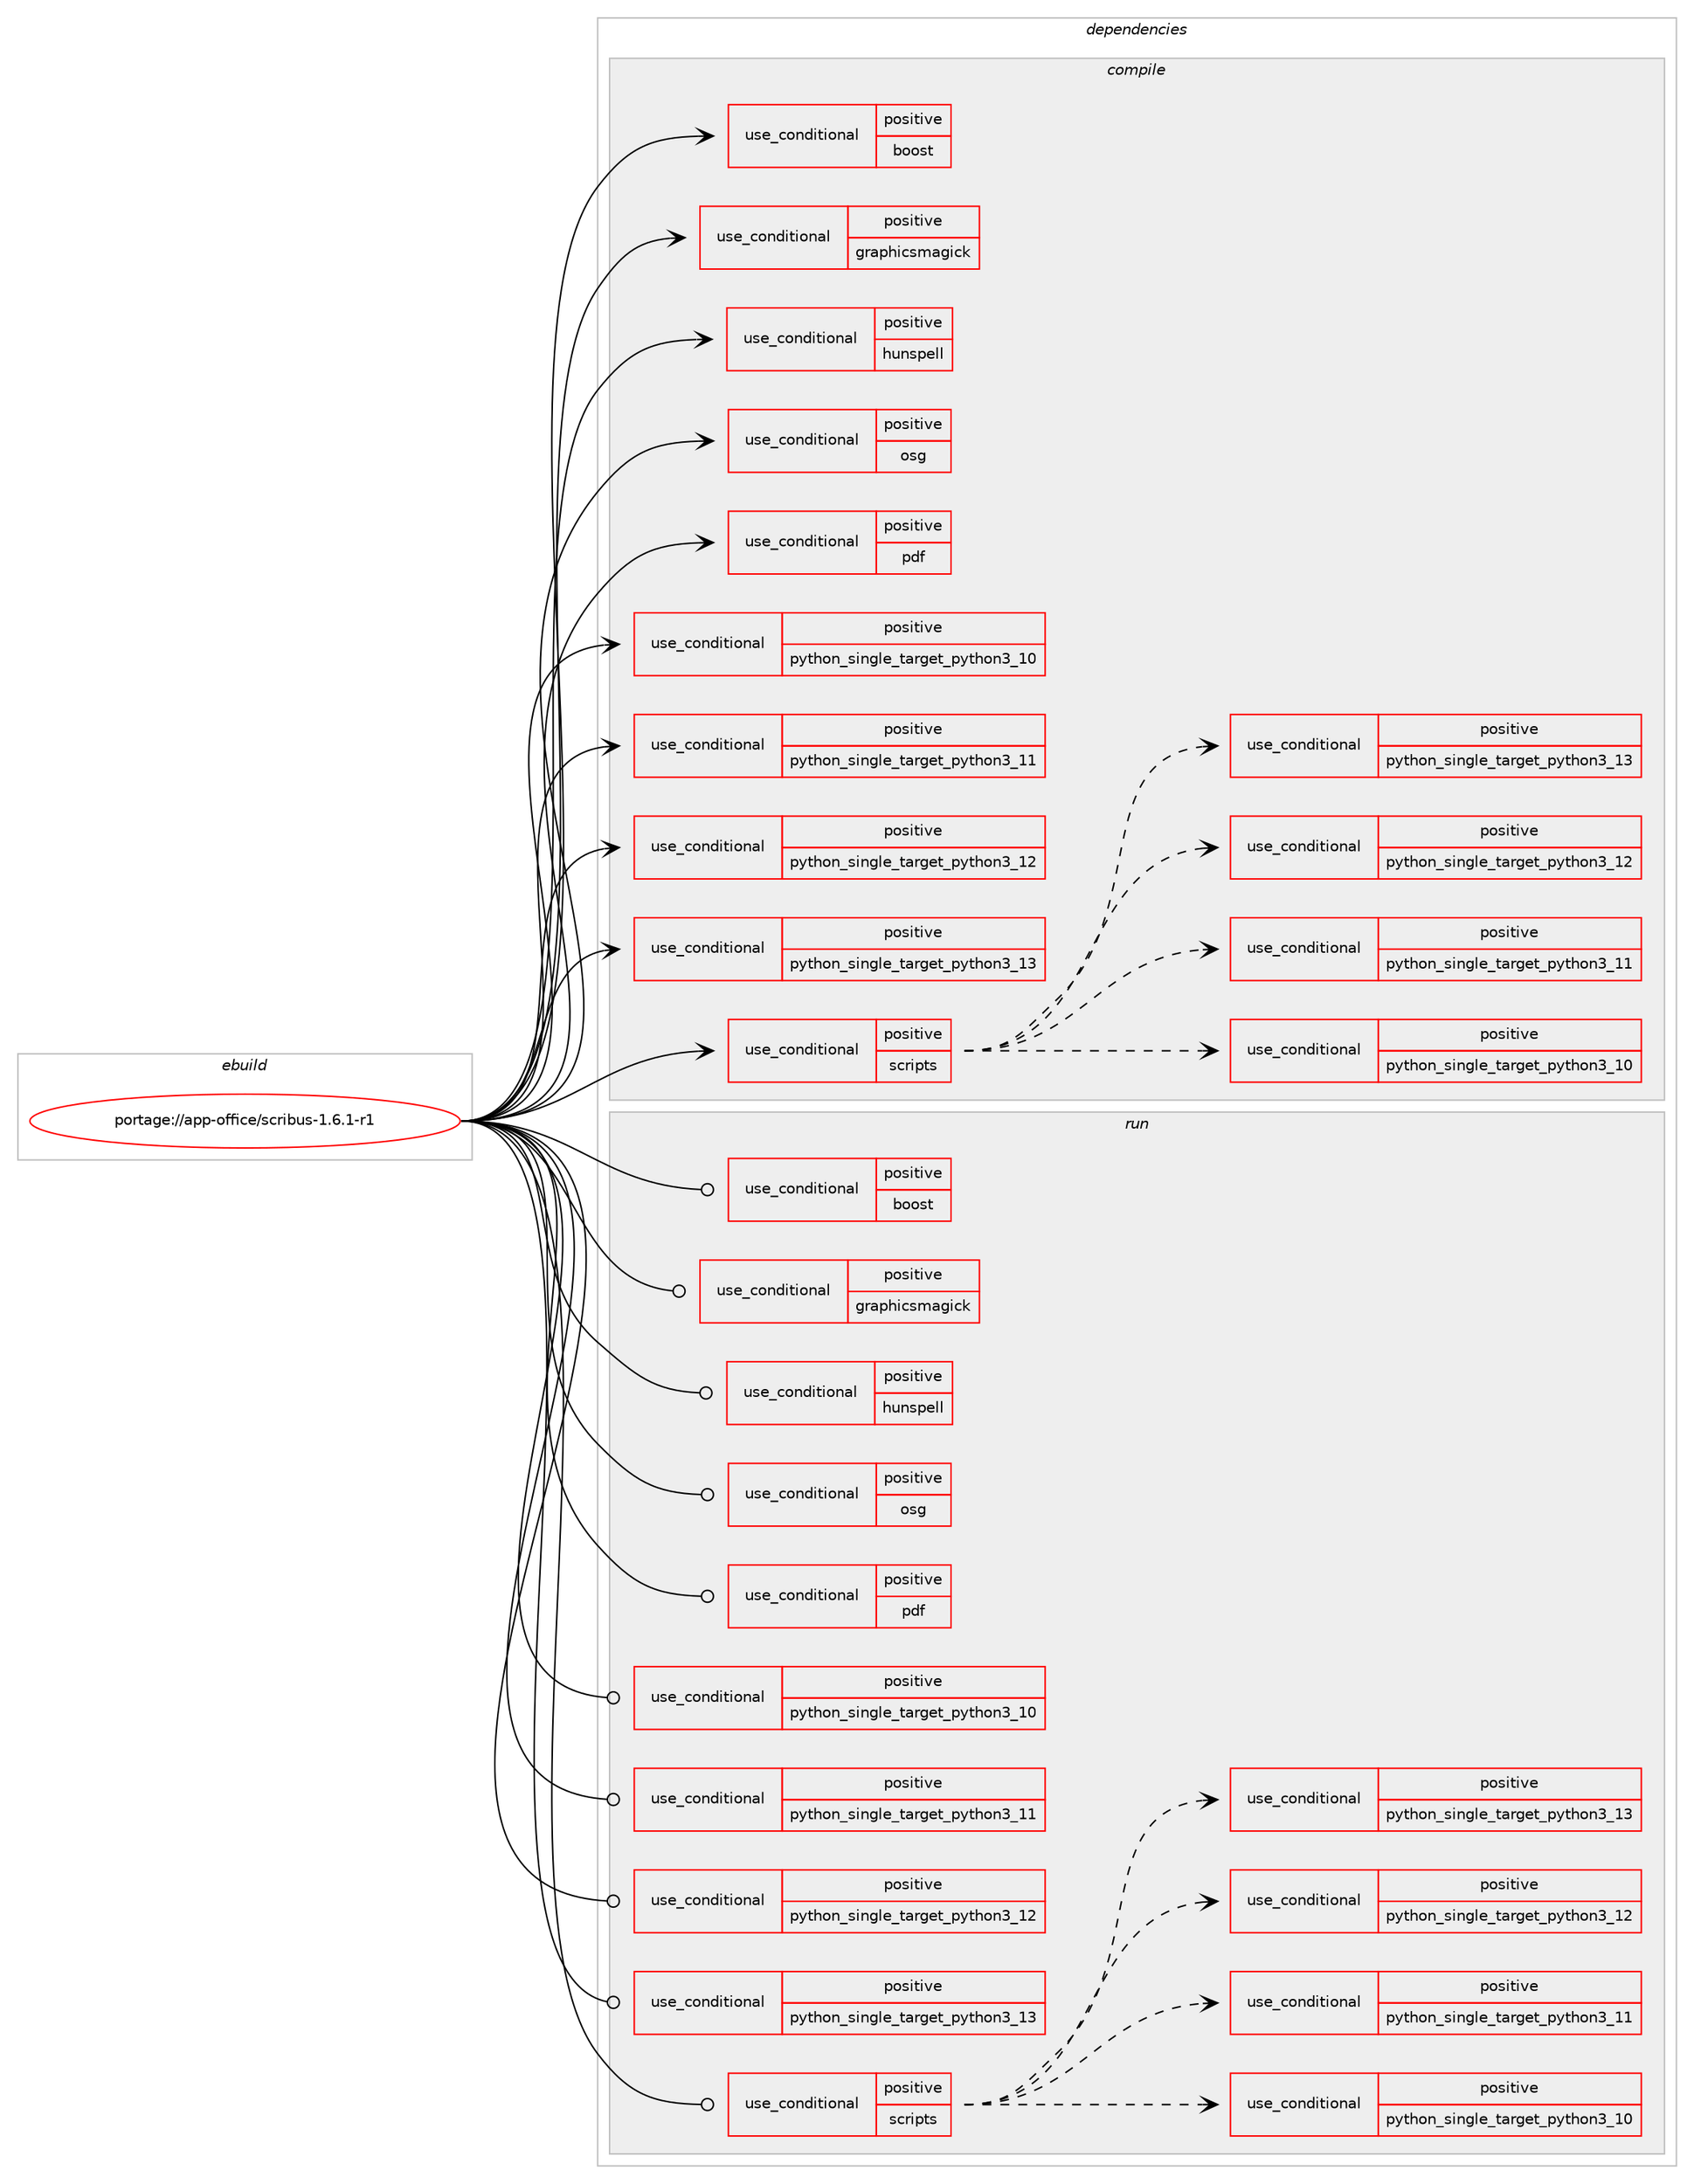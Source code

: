 digraph prolog {

# *************
# Graph options
# *************

newrank=true;
concentrate=true;
compound=true;
graph [rankdir=LR,fontname=Helvetica,fontsize=10,ranksep=1.5];#, ranksep=2.5, nodesep=0.2];
edge  [arrowhead=vee];
node  [fontname=Helvetica,fontsize=10];

# **********
# The ebuild
# **********

subgraph cluster_leftcol {
color=gray;
rank=same;
label=<<i>ebuild</i>>;
id [label="portage://app-office/scribus-1.6.1-r1", color=red, width=4, href="../app-office/scribus-1.6.1-r1.svg"];
}

# ****************
# The dependencies
# ****************

subgraph cluster_midcol {
color=gray;
label=<<i>dependencies</i>>;
subgraph cluster_compile {
fillcolor="#eeeeee";
style=filled;
label=<<i>compile</i>>;
subgraph cond13386 {
dependency21610 [label=<<TABLE BORDER="0" CELLBORDER="1" CELLSPACING="0" CELLPADDING="4"><TR><TD ROWSPAN="3" CELLPADDING="10">use_conditional</TD></TR><TR><TD>positive</TD></TR><TR><TD>boost</TD></TR></TABLE>>, shape=none, color=red];
# *** BEGIN UNKNOWN DEPENDENCY TYPE (TODO) ***
# dependency21610 -> package_dependency(portage://app-office/scribus-1.6.1-r1,install,no,dev-libs,boost,none,[,,],any_same_slot,[])
# *** END UNKNOWN DEPENDENCY TYPE (TODO) ***

}
id:e -> dependency21610:w [weight=20,style="solid",arrowhead="vee"];
subgraph cond13387 {
dependency21611 [label=<<TABLE BORDER="0" CELLBORDER="1" CELLSPACING="0" CELLPADDING="4"><TR><TD ROWSPAN="3" CELLPADDING="10">use_conditional</TD></TR><TR><TD>positive</TD></TR><TR><TD>graphicsmagick</TD></TR></TABLE>>, shape=none, color=red];
# *** BEGIN UNKNOWN DEPENDENCY TYPE (TODO) ***
# dependency21611 -> package_dependency(portage://app-office/scribus-1.6.1-r1,install,no,media-gfx,graphicsmagick,none,[,,],any_same_slot,[])
# *** END UNKNOWN DEPENDENCY TYPE (TODO) ***

}
id:e -> dependency21611:w [weight=20,style="solid",arrowhead="vee"];
subgraph cond13388 {
dependency21612 [label=<<TABLE BORDER="0" CELLBORDER="1" CELLSPACING="0" CELLPADDING="4"><TR><TD ROWSPAN="3" CELLPADDING="10">use_conditional</TD></TR><TR><TD>positive</TD></TR><TR><TD>hunspell</TD></TR></TABLE>>, shape=none, color=red];
# *** BEGIN UNKNOWN DEPENDENCY TYPE (TODO) ***
# dependency21612 -> package_dependency(portage://app-office/scribus-1.6.1-r1,install,no,app-text,hunspell,none,[,,],any_same_slot,[])
# *** END UNKNOWN DEPENDENCY TYPE (TODO) ***

}
id:e -> dependency21612:w [weight=20,style="solid",arrowhead="vee"];
subgraph cond13389 {
dependency21613 [label=<<TABLE BORDER="0" CELLBORDER="1" CELLSPACING="0" CELLPADDING="4"><TR><TD ROWSPAN="3" CELLPADDING="10">use_conditional</TD></TR><TR><TD>positive</TD></TR><TR><TD>osg</TD></TR></TABLE>>, shape=none, color=red];
# *** BEGIN UNKNOWN DEPENDENCY TYPE (TODO) ***
# dependency21613 -> package_dependency(portage://app-office/scribus-1.6.1-r1,install,no,dev-games,openscenegraph,none,[,,],any_same_slot,[])
# *** END UNKNOWN DEPENDENCY TYPE (TODO) ***

}
id:e -> dependency21613:w [weight=20,style="solid",arrowhead="vee"];
subgraph cond13390 {
dependency21614 [label=<<TABLE BORDER="0" CELLBORDER="1" CELLSPACING="0" CELLPADDING="4"><TR><TD ROWSPAN="3" CELLPADDING="10">use_conditional</TD></TR><TR><TD>positive</TD></TR><TR><TD>pdf</TD></TR></TABLE>>, shape=none, color=red];
# *** BEGIN UNKNOWN DEPENDENCY TYPE (TODO) ***
# dependency21614 -> package_dependency(portage://app-office/scribus-1.6.1-r1,install,no,app-text,podofo,none,[,,],[slot(0),equal],[])
# *** END UNKNOWN DEPENDENCY TYPE (TODO) ***

}
id:e -> dependency21614:w [weight=20,style="solid",arrowhead="vee"];
subgraph cond13391 {
dependency21615 [label=<<TABLE BORDER="0" CELLBORDER="1" CELLSPACING="0" CELLPADDING="4"><TR><TD ROWSPAN="3" CELLPADDING="10">use_conditional</TD></TR><TR><TD>positive</TD></TR><TR><TD>python_single_target_python3_10</TD></TR></TABLE>>, shape=none, color=red];
# *** BEGIN UNKNOWN DEPENDENCY TYPE (TODO) ***
# dependency21615 -> package_dependency(portage://app-office/scribus-1.6.1-r1,install,no,dev-lang,python,none,[,,],[slot(3.10)],[use(optenable(tk),none)])
# *** END UNKNOWN DEPENDENCY TYPE (TODO) ***

}
id:e -> dependency21615:w [weight=20,style="solid",arrowhead="vee"];
subgraph cond13392 {
dependency21616 [label=<<TABLE BORDER="0" CELLBORDER="1" CELLSPACING="0" CELLPADDING="4"><TR><TD ROWSPAN="3" CELLPADDING="10">use_conditional</TD></TR><TR><TD>positive</TD></TR><TR><TD>python_single_target_python3_11</TD></TR></TABLE>>, shape=none, color=red];
# *** BEGIN UNKNOWN DEPENDENCY TYPE (TODO) ***
# dependency21616 -> package_dependency(portage://app-office/scribus-1.6.1-r1,install,no,dev-lang,python,none,[,,],[slot(3.11)],[use(optenable(tk),none)])
# *** END UNKNOWN DEPENDENCY TYPE (TODO) ***

}
id:e -> dependency21616:w [weight=20,style="solid",arrowhead="vee"];
subgraph cond13393 {
dependency21617 [label=<<TABLE BORDER="0" CELLBORDER="1" CELLSPACING="0" CELLPADDING="4"><TR><TD ROWSPAN="3" CELLPADDING="10">use_conditional</TD></TR><TR><TD>positive</TD></TR><TR><TD>python_single_target_python3_12</TD></TR></TABLE>>, shape=none, color=red];
# *** BEGIN UNKNOWN DEPENDENCY TYPE (TODO) ***
# dependency21617 -> package_dependency(portage://app-office/scribus-1.6.1-r1,install,no,dev-lang,python,none,[,,],[slot(3.12)],[use(optenable(tk),none)])
# *** END UNKNOWN DEPENDENCY TYPE (TODO) ***

}
id:e -> dependency21617:w [weight=20,style="solid",arrowhead="vee"];
subgraph cond13394 {
dependency21618 [label=<<TABLE BORDER="0" CELLBORDER="1" CELLSPACING="0" CELLPADDING="4"><TR><TD ROWSPAN="3" CELLPADDING="10">use_conditional</TD></TR><TR><TD>positive</TD></TR><TR><TD>python_single_target_python3_13</TD></TR></TABLE>>, shape=none, color=red];
# *** BEGIN UNKNOWN DEPENDENCY TYPE (TODO) ***
# dependency21618 -> package_dependency(portage://app-office/scribus-1.6.1-r1,install,no,dev-lang,python,none,[,,],[slot(3.13)],[use(optenable(tk),none)])
# *** END UNKNOWN DEPENDENCY TYPE (TODO) ***

}
id:e -> dependency21618:w [weight=20,style="solid",arrowhead="vee"];
subgraph cond13395 {
dependency21619 [label=<<TABLE BORDER="0" CELLBORDER="1" CELLSPACING="0" CELLPADDING="4"><TR><TD ROWSPAN="3" CELLPADDING="10">use_conditional</TD></TR><TR><TD>positive</TD></TR><TR><TD>scripts</TD></TR></TABLE>>, shape=none, color=red];
subgraph cond13396 {
dependency21620 [label=<<TABLE BORDER="0" CELLBORDER="1" CELLSPACING="0" CELLPADDING="4"><TR><TD ROWSPAN="3" CELLPADDING="10">use_conditional</TD></TR><TR><TD>positive</TD></TR><TR><TD>python_single_target_python3_10</TD></TR></TABLE>>, shape=none, color=red];
# *** BEGIN UNKNOWN DEPENDENCY TYPE (TODO) ***
# dependency21620 -> package_dependency(portage://app-office/scribus-1.6.1-r1,install,no,dev-python,pillow,none,[,,],[],[use(optenable(tk),none),use(enable(python_targets_python3_10),negative)])
# *** END UNKNOWN DEPENDENCY TYPE (TODO) ***

}
dependency21619:e -> dependency21620:w [weight=20,style="dashed",arrowhead="vee"];
subgraph cond13397 {
dependency21621 [label=<<TABLE BORDER="0" CELLBORDER="1" CELLSPACING="0" CELLPADDING="4"><TR><TD ROWSPAN="3" CELLPADDING="10">use_conditional</TD></TR><TR><TD>positive</TD></TR><TR><TD>python_single_target_python3_11</TD></TR></TABLE>>, shape=none, color=red];
# *** BEGIN UNKNOWN DEPENDENCY TYPE (TODO) ***
# dependency21621 -> package_dependency(portage://app-office/scribus-1.6.1-r1,install,no,dev-python,pillow,none,[,,],[],[use(optenable(tk),none),use(enable(python_targets_python3_11),negative)])
# *** END UNKNOWN DEPENDENCY TYPE (TODO) ***

}
dependency21619:e -> dependency21621:w [weight=20,style="dashed",arrowhead="vee"];
subgraph cond13398 {
dependency21622 [label=<<TABLE BORDER="0" CELLBORDER="1" CELLSPACING="0" CELLPADDING="4"><TR><TD ROWSPAN="3" CELLPADDING="10">use_conditional</TD></TR><TR><TD>positive</TD></TR><TR><TD>python_single_target_python3_12</TD></TR></TABLE>>, shape=none, color=red];
# *** BEGIN UNKNOWN DEPENDENCY TYPE (TODO) ***
# dependency21622 -> package_dependency(portage://app-office/scribus-1.6.1-r1,install,no,dev-python,pillow,none,[,,],[],[use(optenable(tk),none),use(enable(python_targets_python3_12),negative)])
# *** END UNKNOWN DEPENDENCY TYPE (TODO) ***

}
dependency21619:e -> dependency21622:w [weight=20,style="dashed",arrowhead="vee"];
subgraph cond13399 {
dependency21623 [label=<<TABLE BORDER="0" CELLBORDER="1" CELLSPACING="0" CELLPADDING="4"><TR><TD ROWSPAN="3" CELLPADDING="10">use_conditional</TD></TR><TR><TD>positive</TD></TR><TR><TD>python_single_target_python3_13</TD></TR></TABLE>>, shape=none, color=red];
# *** BEGIN UNKNOWN DEPENDENCY TYPE (TODO) ***
# dependency21623 -> package_dependency(portage://app-office/scribus-1.6.1-r1,install,no,dev-python,pillow,none,[,,],[],[use(optenable(tk),none),use(enable(python_targets_python3_13),negative)])
# *** END UNKNOWN DEPENDENCY TYPE (TODO) ***

}
dependency21619:e -> dependency21623:w [weight=20,style="dashed",arrowhead="vee"];
}
id:e -> dependency21619:w [weight=20,style="solid",arrowhead="vee"];
# *** BEGIN UNKNOWN DEPENDENCY TYPE (TODO) ***
# id -> package_dependency(portage://app-office/scribus-1.6.1-r1,install,no,app-text,libmspub,none,[,,],[],[])
# *** END UNKNOWN DEPENDENCY TYPE (TODO) ***

# *** BEGIN UNKNOWN DEPENDENCY TYPE (TODO) ***
# id -> package_dependency(portage://app-office/scribus-1.6.1-r1,install,no,app-text,libqxp,none,[,,],[],[])
# *** END UNKNOWN DEPENDENCY TYPE (TODO) ***

# *** BEGIN UNKNOWN DEPENDENCY TYPE (TODO) ***
# id -> package_dependency(portage://app-office/scribus-1.6.1-r1,install,no,app-text,poppler,none,[,,],any_same_slot,[])
# *** END UNKNOWN DEPENDENCY TYPE (TODO) ***

# *** BEGIN UNKNOWN DEPENDENCY TYPE (TODO) ***
# id -> package_dependency(portage://app-office/scribus-1.6.1-r1,install,no,dev-libs,hyphen,none,[,,],[],[])
# *** END UNKNOWN DEPENDENCY TYPE (TODO) ***

# *** BEGIN UNKNOWN DEPENDENCY TYPE (TODO) ***
# id -> package_dependency(portage://app-office/scribus-1.6.1-r1,install,no,dev-libs,icu,none,[,,],[slot(0),equal],[])
# *** END UNKNOWN DEPENDENCY TYPE (TODO) ***

# *** BEGIN UNKNOWN DEPENDENCY TYPE (TODO) ***
# id -> package_dependency(portage://app-office/scribus-1.6.1-r1,install,no,dev-libs,librevenge,none,[,,],[],[])
# *** END UNKNOWN DEPENDENCY TYPE (TODO) ***

# *** BEGIN UNKNOWN DEPENDENCY TYPE (TODO) ***
# id -> package_dependency(portage://app-office/scribus-1.6.1-r1,install,no,dev-libs,libxml2,none,[,,],[],[])
# *** END UNKNOWN DEPENDENCY TYPE (TODO) ***

# *** BEGIN UNKNOWN DEPENDENCY TYPE (TODO) ***
# id -> package_dependency(portage://app-office/scribus-1.6.1-r1,install,no,dev-qt,qtcore,none,[,,],[slot(5)],[])
# *** END UNKNOWN DEPENDENCY TYPE (TODO) ***

# *** BEGIN UNKNOWN DEPENDENCY TYPE (TODO) ***
# id -> package_dependency(portage://app-office/scribus-1.6.1-r1,install,no,dev-qt,qtgui,none,[,,],[slot(5)],[use(disable(gles2-only),none),use(enable(X),none)])
# *** END UNKNOWN DEPENDENCY TYPE (TODO) ***

# *** BEGIN UNKNOWN DEPENDENCY TYPE (TODO) ***
# id -> package_dependency(portage://app-office/scribus-1.6.1-r1,install,no,dev-qt,qtnetwork,none,[,,],[slot(5)],[])
# *** END UNKNOWN DEPENDENCY TYPE (TODO) ***

# *** BEGIN UNKNOWN DEPENDENCY TYPE (TODO) ***
# id -> package_dependency(portage://app-office/scribus-1.6.1-r1,install,no,dev-qt,qtopengl,none,[,,],[slot(5)],[])
# *** END UNKNOWN DEPENDENCY TYPE (TODO) ***

# *** BEGIN UNKNOWN DEPENDENCY TYPE (TODO) ***
# id -> package_dependency(portage://app-office/scribus-1.6.1-r1,install,no,dev-qt,qtprintsupport,none,[,,],[slot(5)],[])
# *** END UNKNOWN DEPENDENCY TYPE (TODO) ***

# *** BEGIN UNKNOWN DEPENDENCY TYPE (TODO) ***
# id -> package_dependency(portage://app-office/scribus-1.6.1-r1,install,no,dev-qt,qtwidgets,none,[,,],[slot(5)],[])
# *** END UNKNOWN DEPENDENCY TYPE (TODO) ***

# *** BEGIN UNKNOWN DEPENDENCY TYPE (TODO) ***
# id -> package_dependency(portage://app-office/scribus-1.6.1-r1,install,no,dev-qt,qtxml,none,[,,],[slot(5)],[])
# *** END UNKNOWN DEPENDENCY TYPE (TODO) ***

# *** BEGIN UNKNOWN DEPENDENCY TYPE (TODO) ***
# id -> package_dependency(portage://app-office/scribus-1.6.1-r1,install,no,media-libs,fontconfig,none,[,,],[],[])
# *** END UNKNOWN DEPENDENCY TYPE (TODO) ***

# *** BEGIN UNKNOWN DEPENDENCY TYPE (TODO) ***
# id -> package_dependency(portage://app-office/scribus-1.6.1-r1,install,no,media-libs,freetype,none,[,,],[slot(2)],[])
# *** END UNKNOWN DEPENDENCY TYPE (TODO) ***

# *** BEGIN UNKNOWN DEPENDENCY TYPE (TODO) ***
# id -> package_dependency(portage://app-office/scribus-1.6.1-r1,install,no,media-libs,harfbuzz,none,[,,],[slot(0),equal],[use(enable(icu),none)])
# *** END UNKNOWN DEPENDENCY TYPE (TODO) ***

# *** BEGIN UNKNOWN DEPENDENCY TYPE (TODO) ***
# id -> package_dependency(portage://app-office/scribus-1.6.1-r1,install,no,media-libs,lcms,none,[,,],[slot(2)],[])
# *** END UNKNOWN DEPENDENCY TYPE (TODO) ***

# *** BEGIN UNKNOWN DEPENDENCY TYPE (TODO) ***
# id -> package_dependency(portage://app-office/scribus-1.6.1-r1,install,no,media-libs,libcdr,none,[,,],[],[])
# *** END UNKNOWN DEPENDENCY TYPE (TODO) ***

# *** BEGIN UNKNOWN DEPENDENCY TYPE (TODO) ***
# id -> package_dependency(portage://app-office/scribus-1.6.1-r1,install,no,media-libs,libfreehand,none,[,,],[],[])
# *** END UNKNOWN DEPENDENCY TYPE (TODO) ***

# *** BEGIN UNKNOWN DEPENDENCY TYPE (TODO) ***
# id -> package_dependency(portage://app-office/scribus-1.6.1-r1,install,no,media-libs,libjpeg-turbo,none,[,,],any_same_slot,[])
# *** END UNKNOWN DEPENDENCY TYPE (TODO) ***

# *** BEGIN UNKNOWN DEPENDENCY TYPE (TODO) ***
# id -> package_dependency(portage://app-office/scribus-1.6.1-r1,install,no,media-libs,libpagemaker,none,[,,],[],[])
# *** END UNKNOWN DEPENDENCY TYPE (TODO) ***

# *** BEGIN UNKNOWN DEPENDENCY TYPE (TODO) ***
# id -> package_dependency(portage://app-office/scribus-1.6.1-r1,install,no,media-libs,libpng,none,[,,],[slot(0),equal],[])
# *** END UNKNOWN DEPENDENCY TYPE (TODO) ***

# *** BEGIN UNKNOWN DEPENDENCY TYPE (TODO) ***
# id -> package_dependency(portage://app-office/scribus-1.6.1-r1,install,no,media-libs,libvisio,none,[,,],[],[])
# *** END UNKNOWN DEPENDENCY TYPE (TODO) ***

# *** BEGIN UNKNOWN DEPENDENCY TYPE (TODO) ***
# id -> package_dependency(portage://app-office/scribus-1.6.1-r1,install,no,media-libs,libzmf,none,[,,],[],[])
# *** END UNKNOWN DEPENDENCY TYPE (TODO) ***

# *** BEGIN UNKNOWN DEPENDENCY TYPE (TODO) ***
# id -> package_dependency(portage://app-office/scribus-1.6.1-r1,install,no,media-libs,tiff,none,[,,],any_same_slot,[])
# *** END UNKNOWN DEPENDENCY TYPE (TODO) ***

# *** BEGIN UNKNOWN DEPENDENCY TYPE (TODO) ***
# id -> package_dependency(portage://app-office/scribus-1.6.1-r1,install,no,net-print,cups,none,[,,],[],[])
# *** END UNKNOWN DEPENDENCY TYPE (TODO) ***

# *** BEGIN UNKNOWN DEPENDENCY TYPE (TODO) ***
# id -> package_dependency(portage://app-office/scribus-1.6.1-r1,install,no,sys-libs,zlib,none,[,,],[],[use(enable(minizip),none)])
# *** END UNKNOWN DEPENDENCY TYPE (TODO) ***

# *** BEGIN UNKNOWN DEPENDENCY TYPE (TODO) ***
# id -> package_dependency(portage://app-office/scribus-1.6.1-r1,install,no,x11-libs,cairo,none,[,,],[],[use(enable(X),none),use(enable(svg),positive)])
# *** END UNKNOWN DEPENDENCY TYPE (TODO) ***

}
subgraph cluster_compileandrun {
fillcolor="#eeeeee";
style=filled;
label=<<i>compile and run</i>>;
}
subgraph cluster_run {
fillcolor="#eeeeee";
style=filled;
label=<<i>run</i>>;
subgraph cond13400 {
dependency21624 [label=<<TABLE BORDER="0" CELLBORDER="1" CELLSPACING="0" CELLPADDING="4"><TR><TD ROWSPAN="3" CELLPADDING="10">use_conditional</TD></TR><TR><TD>positive</TD></TR><TR><TD>boost</TD></TR></TABLE>>, shape=none, color=red];
# *** BEGIN UNKNOWN DEPENDENCY TYPE (TODO) ***
# dependency21624 -> package_dependency(portage://app-office/scribus-1.6.1-r1,run,no,dev-libs,boost,none,[,,],any_same_slot,[])
# *** END UNKNOWN DEPENDENCY TYPE (TODO) ***

}
id:e -> dependency21624:w [weight=20,style="solid",arrowhead="odot"];
subgraph cond13401 {
dependency21625 [label=<<TABLE BORDER="0" CELLBORDER="1" CELLSPACING="0" CELLPADDING="4"><TR><TD ROWSPAN="3" CELLPADDING="10">use_conditional</TD></TR><TR><TD>positive</TD></TR><TR><TD>graphicsmagick</TD></TR></TABLE>>, shape=none, color=red];
# *** BEGIN UNKNOWN DEPENDENCY TYPE (TODO) ***
# dependency21625 -> package_dependency(portage://app-office/scribus-1.6.1-r1,run,no,media-gfx,graphicsmagick,none,[,,],any_same_slot,[])
# *** END UNKNOWN DEPENDENCY TYPE (TODO) ***

}
id:e -> dependency21625:w [weight=20,style="solid",arrowhead="odot"];
subgraph cond13402 {
dependency21626 [label=<<TABLE BORDER="0" CELLBORDER="1" CELLSPACING="0" CELLPADDING="4"><TR><TD ROWSPAN="3" CELLPADDING="10">use_conditional</TD></TR><TR><TD>positive</TD></TR><TR><TD>hunspell</TD></TR></TABLE>>, shape=none, color=red];
# *** BEGIN UNKNOWN DEPENDENCY TYPE (TODO) ***
# dependency21626 -> package_dependency(portage://app-office/scribus-1.6.1-r1,run,no,app-text,hunspell,none,[,,],any_same_slot,[])
# *** END UNKNOWN DEPENDENCY TYPE (TODO) ***

}
id:e -> dependency21626:w [weight=20,style="solid",arrowhead="odot"];
subgraph cond13403 {
dependency21627 [label=<<TABLE BORDER="0" CELLBORDER="1" CELLSPACING="0" CELLPADDING="4"><TR><TD ROWSPAN="3" CELLPADDING="10">use_conditional</TD></TR><TR><TD>positive</TD></TR><TR><TD>osg</TD></TR></TABLE>>, shape=none, color=red];
# *** BEGIN UNKNOWN DEPENDENCY TYPE (TODO) ***
# dependency21627 -> package_dependency(portage://app-office/scribus-1.6.1-r1,run,no,dev-games,openscenegraph,none,[,,],any_same_slot,[])
# *** END UNKNOWN DEPENDENCY TYPE (TODO) ***

}
id:e -> dependency21627:w [weight=20,style="solid",arrowhead="odot"];
subgraph cond13404 {
dependency21628 [label=<<TABLE BORDER="0" CELLBORDER="1" CELLSPACING="0" CELLPADDING="4"><TR><TD ROWSPAN="3" CELLPADDING="10">use_conditional</TD></TR><TR><TD>positive</TD></TR><TR><TD>pdf</TD></TR></TABLE>>, shape=none, color=red];
# *** BEGIN UNKNOWN DEPENDENCY TYPE (TODO) ***
# dependency21628 -> package_dependency(portage://app-office/scribus-1.6.1-r1,run,no,app-text,podofo,none,[,,],[slot(0),equal],[])
# *** END UNKNOWN DEPENDENCY TYPE (TODO) ***

}
id:e -> dependency21628:w [weight=20,style="solid",arrowhead="odot"];
subgraph cond13405 {
dependency21629 [label=<<TABLE BORDER="0" CELLBORDER="1" CELLSPACING="0" CELLPADDING="4"><TR><TD ROWSPAN="3" CELLPADDING="10">use_conditional</TD></TR><TR><TD>positive</TD></TR><TR><TD>python_single_target_python3_10</TD></TR></TABLE>>, shape=none, color=red];
# *** BEGIN UNKNOWN DEPENDENCY TYPE (TODO) ***
# dependency21629 -> package_dependency(portage://app-office/scribus-1.6.1-r1,run,no,dev-lang,python,none,[,,],[slot(3.10)],[use(optenable(tk),none)])
# *** END UNKNOWN DEPENDENCY TYPE (TODO) ***

}
id:e -> dependency21629:w [weight=20,style="solid",arrowhead="odot"];
subgraph cond13406 {
dependency21630 [label=<<TABLE BORDER="0" CELLBORDER="1" CELLSPACING="0" CELLPADDING="4"><TR><TD ROWSPAN="3" CELLPADDING="10">use_conditional</TD></TR><TR><TD>positive</TD></TR><TR><TD>python_single_target_python3_11</TD></TR></TABLE>>, shape=none, color=red];
# *** BEGIN UNKNOWN DEPENDENCY TYPE (TODO) ***
# dependency21630 -> package_dependency(portage://app-office/scribus-1.6.1-r1,run,no,dev-lang,python,none,[,,],[slot(3.11)],[use(optenable(tk),none)])
# *** END UNKNOWN DEPENDENCY TYPE (TODO) ***

}
id:e -> dependency21630:w [weight=20,style="solid",arrowhead="odot"];
subgraph cond13407 {
dependency21631 [label=<<TABLE BORDER="0" CELLBORDER="1" CELLSPACING="0" CELLPADDING="4"><TR><TD ROWSPAN="3" CELLPADDING="10">use_conditional</TD></TR><TR><TD>positive</TD></TR><TR><TD>python_single_target_python3_12</TD></TR></TABLE>>, shape=none, color=red];
# *** BEGIN UNKNOWN DEPENDENCY TYPE (TODO) ***
# dependency21631 -> package_dependency(portage://app-office/scribus-1.6.1-r1,run,no,dev-lang,python,none,[,,],[slot(3.12)],[use(optenable(tk),none)])
# *** END UNKNOWN DEPENDENCY TYPE (TODO) ***

}
id:e -> dependency21631:w [weight=20,style="solid",arrowhead="odot"];
subgraph cond13408 {
dependency21632 [label=<<TABLE BORDER="0" CELLBORDER="1" CELLSPACING="0" CELLPADDING="4"><TR><TD ROWSPAN="3" CELLPADDING="10">use_conditional</TD></TR><TR><TD>positive</TD></TR><TR><TD>python_single_target_python3_13</TD></TR></TABLE>>, shape=none, color=red];
# *** BEGIN UNKNOWN DEPENDENCY TYPE (TODO) ***
# dependency21632 -> package_dependency(portage://app-office/scribus-1.6.1-r1,run,no,dev-lang,python,none,[,,],[slot(3.13)],[use(optenable(tk),none)])
# *** END UNKNOWN DEPENDENCY TYPE (TODO) ***

}
id:e -> dependency21632:w [weight=20,style="solid",arrowhead="odot"];
subgraph cond13409 {
dependency21633 [label=<<TABLE BORDER="0" CELLBORDER="1" CELLSPACING="0" CELLPADDING="4"><TR><TD ROWSPAN="3" CELLPADDING="10">use_conditional</TD></TR><TR><TD>positive</TD></TR><TR><TD>scripts</TD></TR></TABLE>>, shape=none, color=red];
subgraph cond13410 {
dependency21634 [label=<<TABLE BORDER="0" CELLBORDER="1" CELLSPACING="0" CELLPADDING="4"><TR><TD ROWSPAN="3" CELLPADDING="10">use_conditional</TD></TR><TR><TD>positive</TD></TR><TR><TD>python_single_target_python3_10</TD></TR></TABLE>>, shape=none, color=red];
# *** BEGIN UNKNOWN DEPENDENCY TYPE (TODO) ***
# dependency21634 -> package_dependency(portage://app-office/scribus-1.6.1-r1,run,no,dev-python,pillow,none,[,,],[],[use(optenable(tk),none),use(enable(python_targets_python3_10),negative)])
# *** END UNKNOWN DEPENDENCY TYPE (TODO) ***

}
dependency21633:e -> dependency21634:w [weight=20,style="dashed",arrowhead="vee"];
subgraph cond13411 {
dependency21635 [label=<<TABLE BORDER="0" CELLBORDER="1" CELLSPACING="0" CELLPADDING="4"><TR><TD ROWSPAN="3" CELLPADDING="10">use_conditional</TD></TR><TR><TD>positive</TD></TR><TR><TD>python_single_target_python3_11</TD></TR></TABLE>>, shape=none, color=red];
# *** BEGIN UNKNOWN DEPENDENCY TYPE (TODO) ***
# dependency21635 -> package_dependency(portage://app-office/scribus-1.6.1-r1,run,no,dev-python,pillow,none,[,,],[],[use(optenable(tk),none),use(enable(python_targets_python3_11),negative)])
# *** END UNKNOWN DEPENDENCY TYPE (TODO) ***

}
dependency21633:e -> dependency21635:w [weight=20,style="dashed",arrowhead="vee"];
subgraph cond13412 {
dependency21636 [label=<<TABLE BORDER="0" CELLBORDER="1" CELLSPACING="0" CELLPADDING="4"><TR><TD ROWSPAN="3" CELLPADDING="10">use_conditional</TD></TR><TR><TD>positive</TD></TR><TR><TD>python_single_target_python3_12</TD></TR></TABLE>>, shape=none, color=red];
# *** BEGIN UNKNOWN DEPENDENCY TYPE (TODO) ***
# dependency21636 -> package_dependency(portage://app-office/scribus-1.6.1-r1,run,no,dev-python,pillow,none,[,,],[],[use(optenable(tk),none),use(enable(python_targets_python3_12),negative)])
# *** END UNKNOWN DEPENDENCY TYPE (TODO) ***

}
dependency21633:e -> dependency21636:w [weight=20,style="dashed",arrowhead="vee"];
subgraph cond13413 {
dependency21637 [label=<<TABLE BORDER="0" CELLBORDER="1" CELLSPACING="0" CELLPADDING="4"><TR><TD ROWSPAN="3" CELLPADDING="10">use_conditional</TD></TR><TR><TD>positive</TD></TR><TR><TD>python_single_target_python3_13</TD></TR></TABLE>>, shape=none, color=red];
# *** BEGIN UNKNOWN DEPENDENCY TYPE (TODO) ***
# dependency21637 -> package_dependency(portage://app-office/scribus-1.6.1-r1,run,no,dev-python,pillow,none,[,,],[],[use(optenable(tk),none),use(enable(python_targets_python3_13),negative)])
# *** END UNKNOWN DEPENDENCY TYPE (TODO) ***

}
dependency21633:e -> dependency21637:w [weight=20,style="dashed",arrowhead="vee"];
}
id:e -> dependency21633:w [weight=20,style="solid",arrowhead="odot"];
# *** BEGIN UNKNOWN DEPENDENCY TYPE (TODO) ***
# id -> package_dependency(portage://app-office/scribus-1.6.1-r1,run,no,app-text,ghostscript-gpl,none,[,,],[],[])
# *** END UNKNOWN DEPENDENCY TYPE (TODO) ***

# *** BEGIN UNKNOWN DEPENDENCY TYPE (TODO) ***
# id -> package_dependency(portage://app-office/scribus-1.6.1-r1,run,no,app-text,libmspub,none,[,,],[],[])
# *** END UNKNOWN DEPENDENCY TYPE (TODO) ***

# *** BEGIN UNKNOWN DEPENDENCY TYPE (TODO) ***
# id -> package_dependency(portage://app-office/scribus-1.6.1-r1,run,no,app-text,libqxp,none,[,,],[],[])
# *** END UNKNOWN DEPENDENCY TYPE (TODO) ***

# *** BEGIN UNKNOWN DEPENDENCY TYPE (TODO) ***
# id -> package_dependency(portage://app-office/scribus-1.6.1-r1,run,no,app-text,poppler,none,[,,],any_same_slot,[])
# *** END UNKNOWN DEPENDENCY TYPE (TODO) ***

# *** BEGIN UNKNOWN DEPENDENCY TYPE (TODO) ***
# id -> package_dependency(portage://app-office/scribus-1.6.1-r1,run,no,dev-libs,hyphen,none,[,,],[],[])
# *** END UNKNOWN DEPENDENCY TYPE (TODO) ***

# *** BEGIN UNKNOWN DEPENDENCY TYPE (TODO) ***
# id -> package_dependency(portage://app-office/scribus-1.6.1-r1,run,no,dev-libs,icu,none,[,,],[slot(0),equal],[])
# *** END UNKNOWN DEPENDENCY TYPE (TODO) ***

# *** BEGIN UNKNOWN DEPENDENCY TYPE (TODO) ***
# id -> package_dependency(portage://app-office/scribus-1.6.1-r1,run,no,dev-libs,librevenge,none,[,,],[],[])
# *** END UNKNOWN DEPENDENCY TYPE (TODO) ***

# *** BEGIN UNKNOWN DEPENDENCY TYPE (TODO) ***
# id -> package_dependency(portage://app-office/scribus-1.6.1-r1,run,no,dev-libs,libxml2,none,[,,],[],[])
# *** END UNKNOWN DEPENDENCY TYPE (TODO) ***

# *** BEGIN UNKNOWN DEPENDENCY TYPE (TODO) ***
# id -> package_dependency(portage://app-office/scribus-1.6.1-r1,run,no,dev-qt,qtcore,none,[,,],[slot(5)],[])
# *** END UNKNOWN DEPENDENCY TYPE (TODO) ***

# *** BEGIN UNKNOWN DEPENDENCY TYPE (TODO) ***
# id -> package_dependency(portage://app-office/scribus-1.6.1-r1,run,no,dev-qt,qtgui,none,[,,],[slot(5)],[use(disable(gles2-only),none),use(enable(X),none)])
# *** END UNKNOWN DEPENDENCY TYPE (TODO) ***

# *** BEGIN UNKNOWN DEPENDENCY TYPE (TODO) ***
# id -> package_dependency(portage://app-office/scribus-1.6.1-r1,run,no,dev-qt,qtnetwork,none,[,,],[slot(5)],[])
# *** END UNKNOWN DEPENDENCY TYPE (TODO) ***

# *** BEGIN UNKNOWN DEPENDENCY TYPE (TODO) ***
# id -> package_dependency(portage://app-office/scribus-1.6.1-r1,run,no,dev-qt,qtopengl,none,[,,],[slot(5)],[])
# *** END UNKNOWN DEPENDENCY TYPE (TODO) ***

# *** BEGIN UNKNOWN DEPENDENCY TYPE (TODO) ***
# id -> package_dependency(portage://app-office/scribus-1.6.1-r1,run,no,dev-qt,qtprintsupport,none,[,,],[slot(5)],[])
# *** END UNKNOWN DEPENDENCY TYPE (TODO) ***

# *** BEGIN UNKNOWN DEPENDENCY TYPE (TODO) ***
# id -> package_dependency(portage://app-office/scribus-1.6.1-r1,run,no,dev-qt,qtwidgets,none,[,,],[slot(5)],[])
# *** END UNKNOWN DEPENDENCY TYPE (TODO) ***

# *** BEGIN UNKNOWN DEPENDENCY TYPE (TODO) ***
# id -> package_dependency(portage://app-office/scribus-1.6.1-r1,run,no,dev-qt,qtxml,none,[,,],[slot(5)],[])
# *** END UNKNOWN DEPENDENCY TYPE (TODO) ***

# *** BEGIN UNKNOWN DEPENDENCY TYPE (TODO) ***
# id -> package_dependency(portage://app-office/scribus-1.6.1-r1,run,no,media-libs,fontconfig,none,[,,],[],[])
# *** END UNKNOWN DEPENDENCY TYPE (TODO) ***

# *** BEGIN UNKNOWN DEPENDENCY TYPE (TODO) ***
# id -> package_dependency(portage://app-office/scribus-1.6.1-r1,run,no,media-libs,freetype,none,[,,],[slot(2)],[])
# *** END UNKNOWN DEPENDENCY TYPE (TODO) ***

# *** BEGIN UNKNOWN DEPENDENCY TYPE (TODO) ***
# id -> package_dependency(portage://app-office/scribus-1.6.1-r1,run,no,media-libs,harfbuzz,none,[,,],[slot(0),equal],[use(enable(icu),none)])
# *** END UNKNOWN DEPENDENCY TYPE (TODO) ***

# *** BEGIN UNKNOWN DEPENDENCY TYPE (TODO) ***
# id -> package_dependency(portage://app-office/scribus-1.6.1-r1,run,no,media-libs,lcms,none,[,,],[slot(2)],[])
# *** END UNKNOWN DEPENDENCY TYPE (TODO) ***

# *** BEGIN UNKNOWN DEPENDENCY TYPE (TODO) ***
# id -> package_dependency(portage://app-office/scribus-1.6.1-r1,run,no,media-libs,libcdr,none,[,,],[],[])
# *** END UNKNOWN DEPENDENCY TYPE (TODO) ***

# *** BEGIN UNKNOWN DEPENDENCY TYPE (TODO) ***
# id -> package_dependency(portage://app-office/scribus-1.6.1-r1,run,no,media-libs,libfreehand,none,[,,],[],[])
# *** END UNKNOWN DEPENDENCY TYPE (TODO) ***

# *** BEGIN UNKNOWN DEPENDENCY TYPE (TODO) ***
# id -> package_dependency(portage://app-office/scribus-1.6.1-r1,run,no,media-libs,libjpeg-turbo,none,[,,],any_same_slot,[])
# *** END UNKNOWN DEPENDENCY TYPE (TODO) ***

# *** BEGIN UNKNOWN DEPENDENCY TYPE (TODO) ***
# id -> package_dependency(portage://app-office/scribus-1.6.1-r1,run,no,media-libs,libpagemaker,none,[,,],[],[])
# *** END UNKNOWN DEPENDENCY TYPE (TODO) ***

# *** BEGIN UNKNOWN DEPENDENCY TYPE (TODO) ***
# id -> package_dependency(portage://app-office/scribus-1.6.1-r1,run,no,media-libs,libpng,none,[,,],[slot(0),equal],[])
# *** END UNKNOWN DEPENDENCY TYPE (TODO) ***

# *** BEGIN UNKNOWN DEPENDENCY TYPE (TODO) ***
# id -> package_dependency(portage://app-office/scribus-1.6.1-r1,run,no,media-libs,libvisio,none,[,,],[],[])
# *** END UNKNOWN DEPENDENCY TYPE (TODO) ***

# *** BEGIN UNKNOWN DEPENDENCY TYPE (TODO) ***
# id -> package_dependency(portage://app-office/scribus-1.6.1-r1,run,no,media-libs,libzmf,none,[,,],[],[])
# *** END UNKNOWN DEPENDENCY TYPE (TODO) ***

# *** BEGIN UNKNOWN DEPENDENCY TYPE (TODO) ***
# id -> package_dependency(portage://app-office/scribus-1.6.1-r1,run,no,media-libs,tiff,none,[,,],any_same_slot,[])
# *** END UNKNOWN DEPENDENCY TYPE (TODO) ***

# *** BEGIN UNKNOWN DEPENDENCY TYPE (TODO) ***
# id -> package_dependency(portage://app-office/scribus-1.6.1-r1,run,no,net-print,cups,none,[,,],[],[])
# *** END UNKNOWN DEPENDENCY TYPE (TODO) ***

# *** BEGIN UNKNOWN DEPENDENCY TYPE (TODO) ***
# id -> package_dependency(portage://app-office/scribus-1.6.1-r1,run,no,sys-libs,zlib,none,[,,],[],[use(enable(minizip),none)])
# *** END UNKNOWN DEPENDENCY TYPE (TODO) ***

# *** BEGIN UNKNOWN DEPENDENCY TYPE (TODO) ***
# id -> package_dependency(portage://app-office/scribus-1.6.1-r1,run,no,x11-libs,cairo,none,[,,],[],[use(enable(X),none),use(enable(svg),positive)])
# *** END UNKNOWN DEPENDENCY TYPE (TODO) ***

}
}

# **************
# The candidates
# **************

subgraph cluster_choices {
rank=same;
color=gray;
label=<<i>candidates</i>>;

}

}
